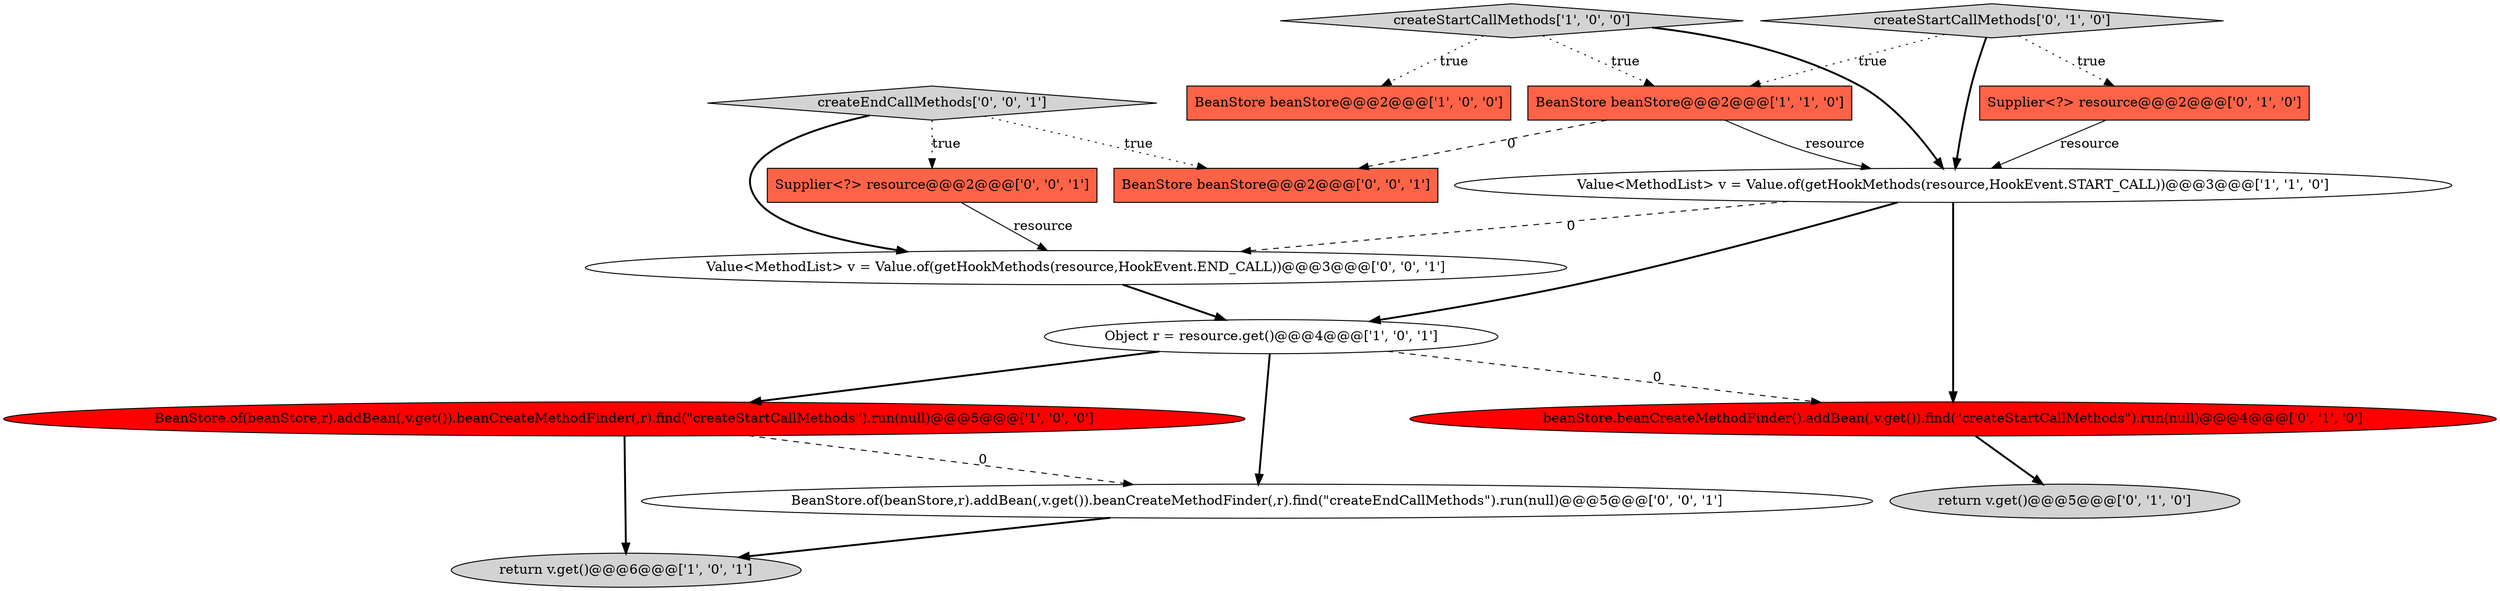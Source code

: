 digraph {
2 [style = filled, label = "Object r = resource.get()@@@4@@@['1', '0', '1']", fillcolor = white, shape = ellipse image = "AAA0AAABBB1BBB"];
15 [style = filled, label = "BeanStore beanStore@@@2@@@['0', '0', '1']", fillcolor = tomato, shape = box image = "AAA0AAABBB3BBB"];
4 [style = filled, label = "BeanStore.of(beanStore,r).addBean(,v.get()).beanCreateMethodFinder(,r).find(\"createStartCallMethods\").run(null)@@@5@@@['1', '0', '0']", fillcolor = red, shape = ellipse image = "AAA1AAABBB1BBB"];
6 [style = filled, label = "return v.get()@@@6@@@['1', '0', '1']", fillcolor = lightgray, shape = ellipse image = "AAA0AAABBB1BBB"];
5 [style = filled, label = "BeanStore beanStore@@@2@@@['1', '1', '0']", fillcolor = tomato, shape = box image = "AAA0AAABBB1BBB"];
11 [style = filled, label = "Value<MethodList> v = Value.of(getHookMethods(resource,HookEvent.END_CALL))@@@3@@@['0', '0', '1']", fillcolor = white, shape = ellipse image = "AAA0AAABBB3BBB"];
14 [style = filled, label = "Supplier<?> resource@@@2@@@['0', '0', '1']", fillcolor = tomato, shape = box image = "AAA0AAABBB3BBB"];
3 [style = filled, label = "createStartCallMethods['1', '0', '0']", fillcolor = lightgray, shape = diamond image = "AAA0AAABBB1BBB"];
8 [style = filled, label = "beanStore.beanCreateMethodFinder().addBean(,v.get()).find(\"createStartCallMethods\").run(null)@@@4@@@['0', '1', '0']", fillcolor = red, shape = ellipse image = "AAA1AAABBB2BBB"];
12 [style = filled, label = "BeanStore.of(beanStore,r).addBean(,v.get()).beanCreateMethodFinder(,r).find(\"createEndCallMethods\").run(null)@@@5@@@['0', '0', '1']", fillcolor = white, shape = ellipse image = "AAA0AAABBB3BBB"];
10 [style = filled, label = "createStartCallMethods['0', '1', '0']", fillcolor = lightgray, shape = diamond image = "AAA0AAABBB2BBB"];
0 [style = filled, label = "Value<MethodList> v = Value.of(getHookMethods(resource,HookEvent.START_CALL))@@@3@@@['1', '1', '0']", fillcolor = white, shape = ellipse image = "AAA0AAABBB1BBB"];
13 [style = filled, label = "createEndCallMethods['0', '0', '1']", fillcolor = lightgray, shape = diamond image = "AAA0AAABBB3BBB"];
7 [style = filled, label = "Supplier<?> resource@@@2@@@['0', '1', '0']", fillcolor = tomato, shape = box image = "AAA0AAABBB2BBB"];
9 [style = filled, label = "return v.get()@@@5@@@['0', '1', '0']", fillcolor = lightgray, shape = ellipse image = "AAA0AAABBB2BBB"];
1 [style = filled, label = "BeanStore beanStore@@@2@@@['1', '0', '0']", fillcolor = tomato, shape = box image = "AAA0AAABBB1BBB"];
4->6 [style = bold, label=""];
7->0 [style = solid, label="resource"];
0->2 [style = bold, label=""];
0->11 [style = dashed, label="0"];
10->5 [style = dotted, label="true"];
5->0 [style = solid, label="resource"];
2->4 [style = bold, label=""];
12->6 [style = bold, label=""];
13->11 [style = bold, label=""];
11->2 [style = bold, label=""];
2->8 [style = dashed, label="0"];
3->0 [style = bold, label=""];
2->12 [style = bold, label=""];
4->12 [style = dashed, label="0"];
14->11 [style = solid, label="resource"];
3->5 [style = dotted, label="true"];
10->0 [style = bold, label=""];
0->8 [style = bold, label=""];
8->9 [style = bold, label=""];
13->15 [style = dotted, label="true"];
13->14 [style = dotted, label="true"];
5->15 [style = dashed, label="0"];
3->1 [style = dotted, label="true"];
10->7 [style = dotted, label="true"];
}
